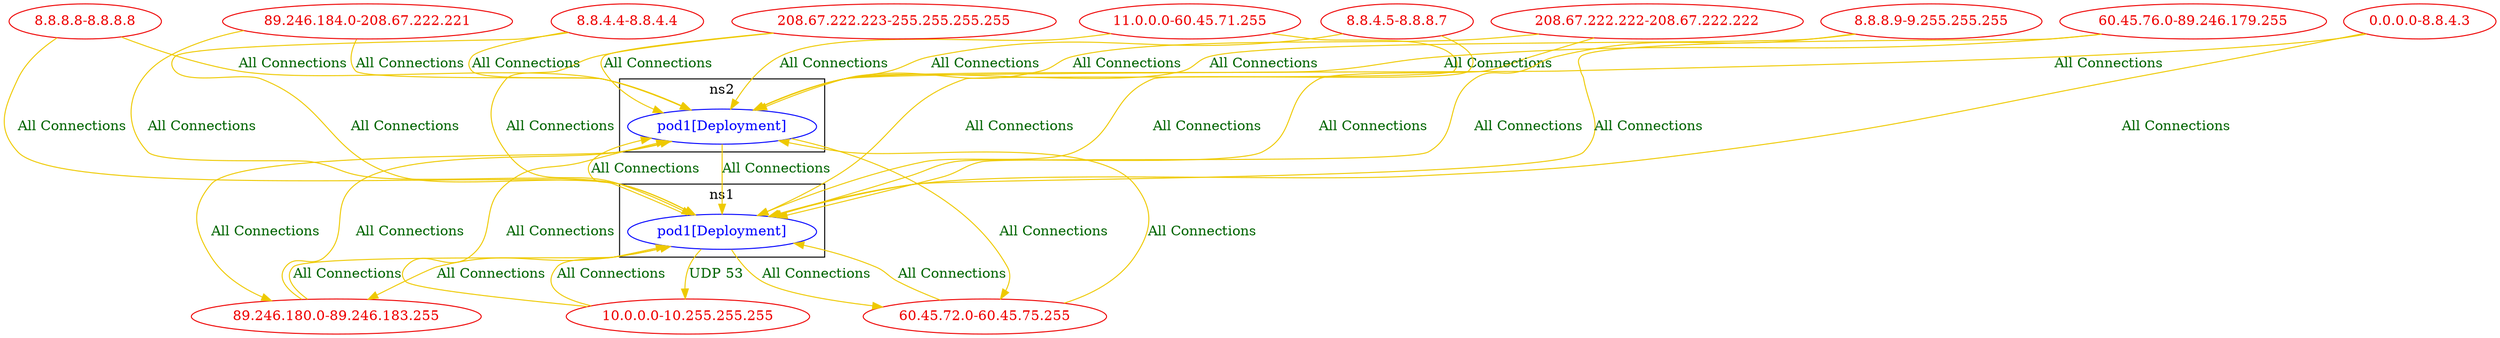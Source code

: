 digraph {
	subgraph "cluster_ns1" {
		color="black"
		fontcolor="black"
		"ns1/pod1[Deployment]" [label="pod1[Deployment]" color="blue" fontcolor="blue"]
		label="ns1"
	}
	subgraph "cluster_ns2" {
		color="black"
		fontcolor="black"
		"ns2/pod1[Deployment]" [label="pod1[Deployment]" color="blue" fontcolor="blue"]
		label="ns2"
	}
	"0.0.0.0-8.8.4.3" [label="0.0.0.0-8.8.4.3" color="red2" fontcolor="red2"]
	"10.0.0.0-10.255.255.255" [label="10.0.0.0-10.255.255.255" color="red2" fontcolor="red2"]
	"11.0.0.0-60.45.71.255" [label="11.0.0.0-60.45.71.255" color="red2" fontcolor="red2"]
	"208.67.222.222-208.67.222.222" [label="208.67.222.222-208.67.222.222" color="red2" fontcolor="red2"]
	"208.67.222.223-255.255.255.255" [label="208.67.222.223-255.255.255.255" color="red2" fontcolor="red2"]
	"60.45.72.0-60.45.75.255" [label="60.45.72.0-60.45.75.255" color="red2" fontcolor="red2"]
	"60.45.76.0-89.246.179.255" [label="60.45.76.0-89.246.179.255" color="red2" fontcolor="red2"]
	"8.8.4.4-8.8.4.4" [label="8.8.4.4-8.8.4.4" color="red2" fontcolor="red2"]
	"8.8.4.5-8.8.8.7" [label="8.8.4.5-8.8.8.7" color="red2" fontcolor="red2"]
	"8.8.8.8-8.8.8.8" [label="8.8.8.8-8.8.8.8" color="red2" fontcolor="red2"]
	"8.8.8.9-9.255.255.255" [label="8.8.8.9-9.255.255.255" color="red2" fontcolor="red2"]
	"89.246.180.0-89.246.183.255" [label="89.246.180.0-89.246.183.255" color="red2" fontcolor="red2"]
	"89.246.184.0-208.67.222.221" [label="89.246.184.0-208.67.222.221" color="red2" fontcolor="red2"]
	"0.0.0.0-8.8.4.3" -> "ns1/pod1[Deployment]" [label="All Connections" color="gold2" fontcolor="darkgreen" weight=0.5]
	"0.0.0.0-8.8.4.3" -> "ns2/pod1[Deployment]" [label="All Connections" color="gold2" fontcolor="darkgreen" weight=0.5]
	"10.0.0.0-10.255.255.255" -> "ns1/pod1[Deployment]" [label="All Connections" color="gold2" fontcolor="darkgreen" weight=0.5]
	"10.0.0.0-10.255.255.255" -> "ns2/pod1[Deployment]" [label="All Connections" color="gold2" fontcolor="darkgreen" weight=0.5]
	"11.0.0.0-60.45.71.255" -> "ns1/pod1[Deployment]" [label="All Connections" color="gold2" fontcolor="darkgreen" weight=0.5]
	"11.0.0.0-60.45.71.255" -> "ns2/pod1[Deployment]" [label="All Connections" color="gold2" fontcolor="darkgreen" weight=0.5]
	"208.67.222.222-208.67.222.222" -> "ns1/pod1[Deployment]" [label="All Connections" color="gold2" fontcolor="darkgreen" weight=0.5]
	"208.67.222.222-208.67.222.222" -> "ns2/pod1[Deployment]" [label="All Connections" color="gold2" fontcolor="darkgreen" weight=0.5]
	"208.67.222.223-255.255.255.255" -> "ns1/pod1[Deployment]" [label="All Connections" color="gold2" fontcolor="darkgreen" weight=0.5]
	"208.67.222.223-255.255.255.255" -> "ns2/pod1[Deployment]" [label="All Connections" color="gold2" fontcolor="darkgreen" weight=0.5]
	"60.45.72.0-60.45.75.255" -> "ns1/pod1[Deployment]" [label="All Connections" color="gold2" fontcolor="darkgreen" weight=0.5]
	"60.45.72.0-60.45.75.255" -> "ns2/pod1[Deployment]" [label="All Connections" color="gold2" fontcolor="darkgreen" weight=0.5]
	"60.45.76.0-89.246.179.255" -> "ns1/pod1[Deployment]" [label="All Connections" color="gold2" fontcolor="darkgreen" weight=0.5]
	"60.45.76.0-89.246.179.255" -> "ns2/pod1[Deployment]" [label="All Connections" color="gold2" fontcolor="darkgreen" weight=0.5]
	"8.8.4.4-8.8.4.4" -> "ns1/pod1[Deployment]" [label="All Connections" color="gold2" fontcolor="darkgreen" weight=0.5]
	"8.8.4.4-8.8.4.4" -> "ns2/pod1[Deployment]" [label="All Connections" color="gold2" fontcolor="darkgreen" weight=0.5]
	"8.8.4.5-8.8.8.7" -> "ns1/pod1[Deployment]" [label="All Connections" color="gold2" fontcolor="darkgreen" weight=0.5]
	"8.8.4.5-8.8.8.7" -> "ns2/pod1[Deployment]" [label="All Connections" color="gold2" fontcolor="darkgreen" weight=0.5]
	"8.8.8.8-8.8.8.8" -> "ns1/pod1[Deployment]" [label="All Connections" color="gold2" fontcolor="darkgreen" weight=0.5]
	"8.8.8.8-8.8.8.8" -> "ns2/pod1[Deployment]" [label="All Connections" color="gold2" fontcolor="darkgreen" weight=0.5]
	"8.8.8.9-9.255.255.255" -> "ns1/pod1[Deployment]" [label="All Connections" color="gold2" fontcolor="darkgreen" weight=0.5]
	"8.8.8.9-9.255.255.255" -> "ns2/pod1[Deployment]" [label="All Connections" color="gold2" fontcolor="darkgreen" weight=0.5]
	"89.246.180.0-89.246.183.255" -> "ns1/pod1[Deployment]" [label="All Connections" color="gold2" fontcolor="darkgreen" weight=0.5]
	"89.246.180.0-89.246.183.255" -> "ns2/pod1[Deployment]" [label="All Connections" color="gold2" fontcolor="darkgreen" weight=0.5]
	"89.246.184.0-208.67.222.221" -> "ns1/pod1[Deployment]" [label="All Connections" color="gold2" fontcolor="darkgreen" weight=0.5]
	"89.246.184.0-208.67.222.221" -> "ns2/pod1[Deployment]" [label="All Connections" color="gold2" fontcolor="darkgreen" weight=0.5]
	"ns1/pod1[Deployment]" -> "10.0.0.0-10.255.255.255" [label="UDP 53" color="gold2" fontcolor="darkgreen" weight=1]
	"ns1/pod1[Deployment]" -> "60.45.72.0-60.45.75.255" [label="All Connections" color="gold2" fontcolor="darkgreen" weight=1]
	"ns1/pod1[Deployment]" -> "89.246.180.0-89.246.183.255" [label="All Connections" color="gold2" fontcolor="darkgreen" weight=1]
	"ns1/pod1[Deployment]" -> "ns2/pod1[Deployment]" [label="All Connections" color="gold2" fontcolor="darkgreen" weight=0.5]
	"ns2/pod1[Deployment]" -> "60.45.72.0-60.45.75.255" [label="All Connections" color="gold2" fontcolor="darkgreen" weight=1]
	"ns2/pod1[Deployment]" -> "89.246.180.0-89.246.183.255" [label="All Connections" color="gold2" fontcolor="darkgreen" weight=1]
	"ns2/pod1[Deployment]" -> "ns1/pod1[Deployment]" [label="All Connections" color="gold2" fontcolor="darkgreen" weight=1]
}